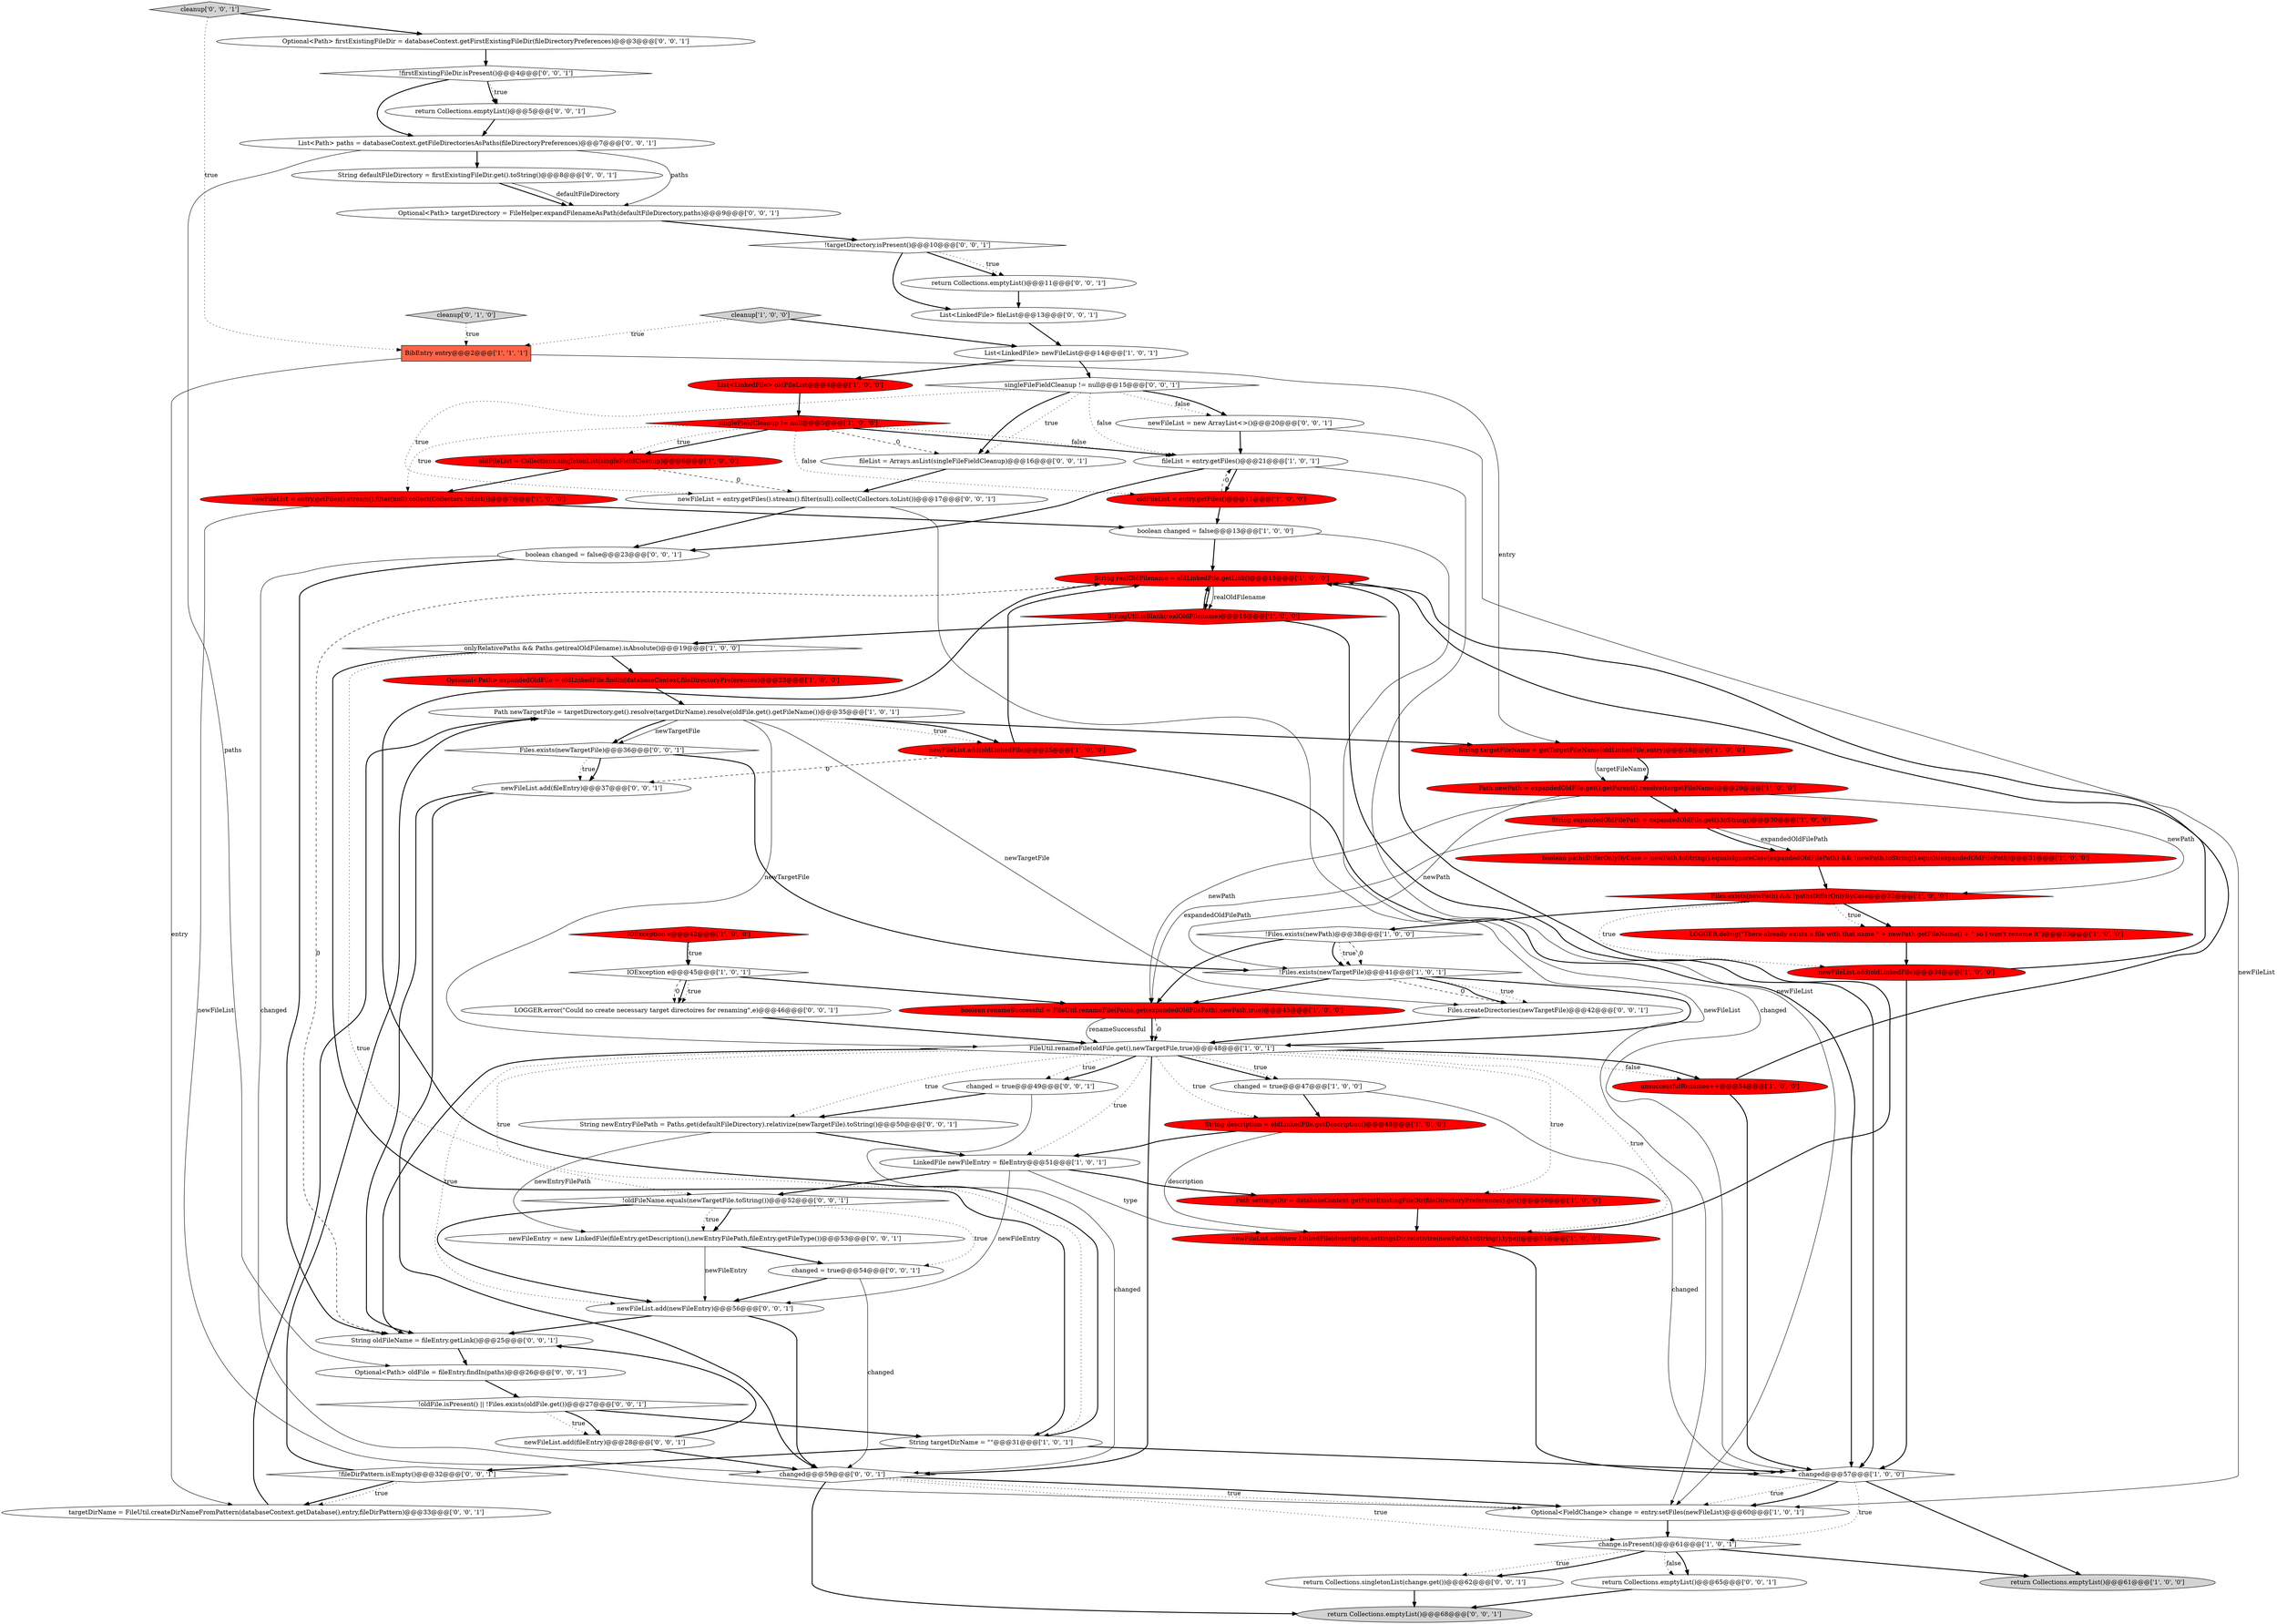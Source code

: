 digraph {
3 [style = filled, label = "newFileList = entry.getFiles().stream().filter(null).collect(Collectors.toList())@@@7@@@['1', '0', '0']", fillcolor = red, shape = ellipse image = "AAA1AAABBB1BBB"];
75 [style = filled, label = "newFileList.add(fileEntry)@@@28@@@['0', '0', '1']", fillcolor = white, shape = ellipse image = "AAA0AAABBB3BBB"];
1 [style = filled, label = "!Files.exists(newPath)@@@38@@@['1', '0', '0']", fillcolor = white, shape = diamond image = "AAA0AAABBB1BBB"];
5 [style = filled, label = "newFileList.add(oldLinkedFile)@@@34@@@['1', '0', '0']", fillcolor = red, shape = ellipse image = "AAA1AAABBB1BBB"];
39 [style = filled, label = "Path settingsDir = databaseContext.getFirstExistingFileDir(fileDirectoryPreferences).get()@@@50@@@['1', '0', '0']", fillcolor = red, shape = ellipse image = "AAA1AAABBB1BBB"];
48 [style = filled, label = "return Collections.singletonList(change.get())@@@62@@@['0', '0', '1']", fillcolor = white, shape = ellipse image = "AAA0AAABBB3BBB"];
21 [style = filled, label = "BibEntry entry@@@2@@@['1', '1', '1']", fillcolor = tomato, shape = box image = "AAA0AAABBB1BBB"];
63 [style = filled, label = "newFileList = entry.getFiles().stream().filter(null).collect(Collectors.toList())@@@17@@@['0', '0', '1']", fillcolor = white, shape = ellipse image = "AAA0AAABBB3BBB"];
65 [style = filled, label = "String defaultFileDirectory = firstExistingFileDir.get().toString()@@@8@@@['0', '0', '1']", fillcolor = white, shape = ellipse image = "AAA0AAABBB3BBB"];
8 [style = filled, label = "fileList = entry.getFiles()@@@21@@@['1', '0', '1']", fillcolor = white, shape = ellipse image = "AAA0AAABBB1BBB"];
31 [style = filled, label = "StringUtil.isBlank(realOldFilename)@@@16@@@['1', '0', '0']", fillcolor = red, shape = diamond image = "AAA1AAABBB1BBB"];
61 [style = filled, label = "changed = true@@@54@@@['0', '0', '1']", fillcolor = white, shape = ellipse image = "AAA0AAABBB3BBB"];
42 [style = filled, label = "Optional<Path> targetDirectory = FileHelper.expandFilenameAsPath(defaultFileDirectory,paths)@@@9@@@['0', '0', '1']", fillcolor = white, shape = ellipse image = "AAA0AAABBB3BBB"];
73 [style = filled, label = "return Collections.emptyList()@@@5@@@['0', '0', '1']", fillcolor = white, shape = ellipse image = "AAA0AAABBB3BBB"];
17 [style = filled, label = "String targetFileName = getTargetFileName(oldLinkedFile,entry)@@@28@@@['1', '0', '0']", fillcolor = red, shape = ellipse image = "AAA1AAABBB1BBB"];
68 [style = filled, label = "!oldFile.isPresent() || !Files.exists(oldFile.get())@@@27@@@['0', '0', '1']", fillcolor = white, shape = diamond image = "AAA0AAABBB3BBB"];
18 [style = filled, label = "Optional<FieldChange> change = entry.setFiles(newFileList)@@@60@@@['1', '0', '1']", fillcolor = white, shape = ellipse image = "AAA0AAABBB1BBB"];
74 [style = filled, label = "List<LinkedFile> fileList@@@13@@@['0', '0', '1']", fillcolor = white, shape = ellipse image = "AAA0AAABBB3BBB"];
70 [style = filled, label = "newFileEntry = new LinkedFile(fileEntry.getDescription(),newEntryFilePath,fileEntry.getFileType())@@@53@@@['0', '0', '1']", fillcolor = white, shape = ellipse image = "AAA0AAABBB3BBB"];
44 [style = filled, label = "changed@@@59@@@['0', '0', '1']", fillcolor = white, shape = diamond image = "AAA0AAABBB3BBB"];
7 [style = filled, label = "Path newPath = expandedOldFile.get().getParent().resolve(targetFileName)@@@29@@@['1', '0', '0']", fillcolor = red, shape = ellipse image = "AAA1AAABBB1BBB"];
46 [style = filled, label = "Files.exists(newTargetFile)@@@36@@@['0', '0', '1']", fillcolor = white, shape = diamond image = "AAA0AAABBB3BBB"];
66 [style = filled, label = "String newEntryFilePath = Paths.get(defaultFileDirectory).relativize(newTargetFile).toString()@@@50@@@['0', '0', '1']", fillcolor = white, shape = ellipse image = "AAA0AAABBB3BBB"];
22 [style = filled, label = "oldFileList = Collections.singletonList(singleFieldCleanup)@@@6@@@['1', '0', '0']", fillcolor = red, shape = ellipse image = "AAA1AAABBB1BBB"];
4 [style = filled, label = "IOException e@@@45@@@['1', '0', '1']", fillcolor = white, shape = diamond image = "AAA0AAABBB1BBB"];
20 [style = filled, label = "Files.exists(newPath) && !pathsDifferOnlyByCase@@@32@@@['1', '0', '0']", fillcolor = red, shape = diamond image = "AAA1AAABBB1BBB"];
15 [style = filled, label = "LOGGER.debug(\"There already exists a file with that name \" + newPath.getFileName() + \" so I won't rename it\")@@@33@@@['1', '0', '0']", fillcolor = red, shape = ellipse image = "AAA1AAABBB1BBB"];
10 [style = filled, label = "singleFieldCleanup != null@@@5@@@['1', '0', '0']", fillcolor = red, shape = diamond image = "AAA1AAABBB1BBB"];
30 [style = filled, label = "changed@@@57@@@['1', '0', '0']", fillcolor = white, shape = diamond image = "AAA0AAABBB1BBB"];
0 [style = filled, label = "List<LinkedFile> newFileList@@@14@@@['1', '0', '1']", fillcolor = white, shape = ellipse image = "AAA0AAABBB1BBB"];
37 [style = filled, label = "String expandedOldFilePath = expandedOldFile.get().toString()@@@30@@@['1', '0', '0']", fillcolor = red, shape = ellipse image = "AAA1AAABBB1BBB"];
57 [style = filled, label = "cleanup['0', '0', '1']", fillcolor = lightgray, shape = diamond image = "AAA0AAABBB3BBB"];
58 [style = filled, label = "newFileList = new ArrayList<>()@@@20@@@['0', '0', '1']", fillcolor = white, shape = ellipse image = "AAA0AAABBB3BBB"];
67 [style = filled, label = "!firstExistingFileDir.isPresent()@@@4@@@['0', '0', '1']", fillcolor = white, shape = diamond image = "AAA0AAABBB3BBB"];
25 [style = filled, label = "changed = true@@@47@@@['1', '0', '0']", fillcolor = white, shape = ellipse image = "AAA0AAABBB1BBB"];
47 [style = filled, label = "LOGGER.error(\"Could no create necessary target directoires for renaming\",e)@@@46@@@['0', '0', '1']", fillcolor = white, shape = ellipse image = "AAA0AAABBB3BBB"];
71 [style = filled, label = "return Collections.emptyList()@@@68@@@['0', '0', '1']", fillcolor = lightgray, shape = ellipse image = "AAA0AAABBB3BBB"];
16 [style = filled, label = "Path newTargetFile = targetDirectory.get().resolve(targetDirName).resolve(oldFile.get().getFileName())@@@35@@@['1', '0', '1']", fillcolor = white, shape = ellipse image = "AAA0AAABBB1BBB"];
72 [style = filled, label = "singleFileFieldCleanup != null@@@15@@@['0', '0', '1']", fillcolor = white, shape = diamond image = "AAA0AAABBB3BBB"];
55 [style = filled, label = "changed = true@@@49@@@['0', '0', '1']", fillcolor = white, shape = ellipse image = "AAA0AAABBB3BBB"];
32 [style = filled, label = "onlyRelativePaths && Paths.get(realOldFilename).isAbsolute()@@@19@@@['1', '0', '0']", fillcolor = white, shape = diamond image = "AAA0AAABBB1BBB"];
49 [style = filled, label = "String oldFileName = fileEntry.getLink()@@@25@@@['0', '0', '1']", fillcolor = white, shape = ellipse image = "AAA0AAABBB3BBB"];
26 [style = filled, label = "unsuccessfulRenames++@@@54@@@['1', '0', '0']", fillcolor = red, shape = ellipse image = "AAA1AAABBB1BBB"];
40 [style = filled, label = "cleanup['0', '1', '0']", fillcolor = lightgray, shape = diamond image = "AAA0AAABBB2BBB"];
38 [style = filled, label = "boolean changed = false@@@13@@@['1', '0', '0']", fillcolor = white, shape = ellipse image = "AAA0AAABBB1BBB"];
36 [style = filled, label = "boolean pathsDifferOnlyByCase = newPath.toString().equalsIgnoreCase(expandedOldFilePath) && !newPath.toString().equals(expandedOldFilePath)@@@31@@@['1', '0', '0']", fillcolor = red, shape = ellipse image = "AAA1AAABBB1BBB"];
51 [style = filled, label = "newFileList.add(newFileEntry)@@@56@@@['0', '0', '1']", fillcolor = white, shape = ellipse image = "AAA0AAABBB3BBB"];
34 [style = filled, label = "Optional<Path> expandedOldFile = oldLinkedFile.findIn(databaseContext,fileDirectoryPreferences)@@@23@@@['1', '0', '0']", fillcolor = red, shape = ellipse image = "AAA1AAABBB1BBB"];
60 [style = filled, label = "targetDirName = FileUtil.createDirNameFromPattern(databaseContext.getDatabase(),entry,fileDirPattern)@@@33@@@['0', '0', '1']", fillcolor = white, shape = ellipse image = "AAA0AAABBB3BBB"];
12 [style = filled, label = "String realOldFilename = oldLinkedFile.getLink()@@@15@@@['1', '0', '0']", fillcolor = red, shape = ellipse image = "AAA1AAABBB1BBB"];
29 [style = filled, label = "IOException e@@@42@@@['1', '0', '0']", fillcolor = red, shape = diamond image = "AAA1AAABBB1BBB"];
69 [style = filled, label = "!fileDirPattern.isEmpty()@@@32@@@['0', '0', '1']", fillcolor = white, shape = diamond image = "AAA0AAABBB3BBB"];
13 [style = filled, label = "String targetDirName = \"\"@@@31@@@['1', '0', '1']", fillcolor = white, shape = ellipse image = "AAA0AAABBB1BBB"];
54 [style = filled, label = "return Collections.emptyList()@@@11@@@['0', '0', '1']", fillcolor = white, shape = ellipse image = "AAA0AAABBB3BBB"];
23 [style = filled, label = "!Files.exists(newTargetFile)@@@41@@@['1', '0', '1']", fillcolor = white, shape = diamond image = "AAA0AAABBB1BBB"];
14 [style = filled, label = "FileUtil.renameFile(oldFile.get(),newTargetFile,true)@@@48@@@['1', '0', '1']", fillcolor = white, shape = diamond image = "AAA0AAABBB1BBB"];
2 [style = filled, label = "LinkedFile newFileEntry = fileEntry@@@51@@@['1', '0', '1']", fillcolor = white, shape = ellipse image = "AAA0AAABBB1BBB"];
27 [style = filled, label = "return Collections.emptyList()@@@61@@@['1', '0', '0']", fillcolor = lightgray, shape = ellipse image = "AAA0AAABBB1BBB"];
28 [style = filled, label = "List<LinkedFile> oldFileList@@@4@@@['1', '0', '0']", fillcolor = red, shape = ellipse image = "AAA1AAABBB1BBB"];
19 [style = filled, label = "boolean renameSuccessful = FileUtil.renameFile(Paths.get(expandedOldFilePath),newPath,true)@@@45@@@['1', '0', '0']", fillcolor = red, shape = ellipse image = "AAA1AAABBB1BBB"];
35 [style = filled, label = "oldFileList = entry.getFiles()@@@11@@@['1', '0', '0']", fillcolor = red, shape = ellipse image = "AAA1AAABBB1BBB"];
41 [style = filled, label = "Optional<Path> firstExistingFileDir = databaseContext.getFirstExistingFileDir(fileDirectoryPreferences)@@@3@@@['0', '0', '1']", fillcolor = white, shape = ellipse image = "AAA0AAABBB3BBB"];
56 [style = filled, label = "return Collections.emptyList()@@@65@@@['0', '0', '1']", fillcolor = white, shape = ellipse image = "AAA0AAABBB3BBB"];
6 [style = filled, label = "cleanup['1', '0', '0']", fillcolor = lightgray, shape = diamond image = "AAA0AAABBB1BBB"];
24 [style = filled, label = "String description = oldLinkedFile.getDescription()@@@48@@@['1', '0', '0']", fillcolor = red, shape = ellipse image = "AAA1AAABBB1BBB"];
59 [style = filled, label = "Files.createDirectories(newTargetFile)@@@42@@@['0', '0', '1']", fillcolor = white, shape = ellipse image = "AAA0AAABBB3BBB"];
33 [style = filled, label = "change.isPresent()@@@61@@@['1', '0', '1']", fillcolor = white, shape = diamond image = "AAA0AAABBB1BBB"];
43 [style = filled, label = "fileList = Arrays.asList(singleFileFieldCleanup)@@@16@@@['0', '0', '1']", fillcolor = white, shape = ellipse image = "AAA0AAABBB3BBB"];
9 [style = filled, label = "newFileList.add(oldLinkedFile)@@@25@@@['1', '0', '0']", fillcolor = red, shape = ellipse image = "AAA1AAABBB1BBB"];
50 [style = filled, label = "Optional<Path> oldFile = fileEntry.findIn(paths)@@@26@@@['0', '0', '1']", fillcolor = white, shape = ellipse image = "AAA0AAABBB3BBB"];
45 [style = filled, label = "!oldFileName.equals(newTargetFile.toString())@@@52@@@['0', '0', '1']", fillcolor = white, shape = diamond image = "AAA0AAABBB3BBB"];
52 [style = filled, label = "!targetDirectory.isPresent()@@@10@@@['0', '0', '1']", fillcolor = white, shape = diamond image = "AAA0AAABBB3BBB"];
53 [style = filled, label = "boolean changed = false@@@23@@@['0', '0', '1']", fillcolor = white, shape = ellipse image = "AAA0AAABBB3BBB"];
64 [style = filled, label = "List<Path> paths = databaseContext.getFileDirectoriesAsPaths(fileDirectoryPreferences)@@@7@@@['0', '0', '1']", fillcolor = white, shape = ellipse image = "AAA0AAABBB3BBB"];
11 [style = filled, label = "newFileList.add(new LinkedFile(description,settingsDir.relativize(newPath).toString(),type))@@@51@@@['1', '0', '0']", fillcolor = red, shape = ellipse image = "AAA1AAABBB1BBB"];
62 [style = filled, label = "newFileList.add(fileEntry)@@@37@@@['0', '0', '1']", fillcolor = white, shape = ellipse image = "AAA0AAABBB3BBB"];
44->71 [style = bold, label=""];
8->18 [style = solid, label="newFileList"];
16->9 [style = dotted, label="true"];
14->25 [style = bold, label=""];
65->42 [style = bold, label=""];
69->60 [style = bold, label=""];
46->62 [style = dotted, label="true"];
23->59 [style = dotted, label="true"];
44->33 [style = dotted, label="true"];
14->45 [style = dotted, label="true"];
33->48 [style = dotted, label="true"];
38->12 [style = bold, label=""];
10->3 [style = dotted, label="true"];
32->34 [style = bold, label=""];
3->38 [style = bold, label=""];
57->41 [style = bold, label=""];
30->18 [style = bold, label=""];
36->20 [style = bold, label=""];
14->51 [style = dotted, label="true"];
16->46 [style = solid, label="newTargetFile"];
61->44 [style = solid, label="changed"];
1->23 [style = bold, label=""];
19->14 [style = solid, label="renameSuccessful"];
38->30 [style = solid, label="changed"];
26->12 [style = bold, label=""];
69->16 [style = bold, label=""];
10->8 [style = bold, label=""];
41->67 [style = bold, label=""];
14->39 [style = dotted, label="true"];
31->30 [style = bold, label=""];
33->48 [style = bold, label=""];
62->49 [style = bold, label=""];
52->74 [style = bold, label=""];
50->68 [style = bold, label=""];
33->56 [style = bold, label=""];
14->11 [style = dotted, label="true"];
1->23 [style = dotted, label="true"];
37->19 [style = solid, label="expandedOldFilePath"];
64->50 [style = solid, label="paths"];
35->38 [style = bold, label=""];
5->30 [style = bold, label=""];
44->18 [style = bold, label=""];
32->13 [style = dotted, label="true"];
20->15 [style = bold, label=""];
72->8 [style = dotted, label="false"];
13->69 [style = bold, label=""];
8->53 [style = bold, label=""];
16->9 [style = bold, label=""];
55->44 [style = solid, label="changed"];
20->15 [style = dotted, label="true"];
37->36 [style = solid, label="expandedOldFilePath"];
45->70 [style = bold, label=""];
30->33 [style = dotted, label="true"];
14->2 [style = dotted, label="true"];
68->75 [style = dotted, label="true"];
67->64 [style = bold, label=""];
37->36 [style = bold, label=""];
60->16 [style = bold, label=""];
14->24 [style = dotted, label="true"];
64->42 [style = solid, label="paths"];
56->71 [style = bold, label=""];
30->27 [style = bold, label=""];
4->19 [style = bold, label=""];
7->37 [style = bold, label=""];
51->44 [style = bold, label=""];
11->12 [style = bold, label=""];
16->17 [style = bold, label=""];
72->43 [style = dotted, label="true"];
67->73 [style = bold, label=""];
75->44 [style = bold, label=""];
23->59 [style = dashed, label="0"];
33->27 [style = bold, label=""];
72->43 [style = bold, label=""];
23->14 [style = bold, label=""];
2->39 [style = bold, label=""];
20->5 [style = dotted, label="true"];
24->11 [style = solid, label="description"];
25->24 [style = bold, label=""];
35->8 [style = dashed, label="0"];
53->44 [style = solid, label="changed"];
13->12 [style = bold, label=""];
66->2 [style = bold, label=""];
54->74 [style = bold, label=""];
45->70 [style = dotted, label="true"];
14->25 [style = dotted, label="true"];
44->18 [style = dotted, label="true"];
69->60 [style = dotted, label="true"];
14->66 [style = dotted, label="true"];
73->64 [style = bold, label=""];
10->43 [style = dashed, label="0"];
66->70 [style = solid, label="newEntryFilePath"];
63->53 [style = bold, label=""];
3->18 [style = solid, label="newFileList"];
1->19 [style = bold, label=""];
4->47 [style = bold, label=""];
23->59 [style = bold, label=""];
11->30 [style = bold, label=""];
12->31 [style = bold, label=""];
55->66 [style = bold, label=""];
52->54 [style = bold, label=""];
70->61 [style = bold, label=""];
7->23 [style = solid, label="newPath"];
29->4 [style = dotted, label="true"];
57->21 [style = dotted, label="true"];
63->18 [style = solid, label="newFileList"];
45->51 [style = bold, label=""];
58->8 [style = bold, label=""];
31->32 [style = bold, label=""];
42->52 [style = bold, label=""];
4->47 [style = dotted, label="true"];
18->33 [style = bold, label=""];
20->1 [style = bold, label=""];
62->44 [style = bold, label=""];
70->51 [style = solid, label="newFileEntry"];
25->30 [style = solid, label="changed"];
8->35 [style = bold, label=""];
31->12 [style = bold, label=""];
65->42 [style = solid, label="defaultFileDirectory"];
16->14 [style = solid, label="newTargetFile"];
2->11 [style = solid, label="type"];
49->50 [style = bold, label=""];
67->73 [style = dotted, label="true"];
21->60 [style = solid, label="entry"];
19->14 [style = bold, label=""];
30->18 [style = dotted, label="true"];
34->16 [style = bold, label=""];
23->19 [style = bold, label=""];
64->65 [style = bold, label=""];
9->62 [style = dashed, label="0"];
12->31 [style = solid, label="realOldFilename"];
2->45 [style = bold, label=""];
43->63 [style = bold, label=""];
75->49 [style = bold, label=""];
9->12 [style = bold, label=""];
19->14 [style = dashed, label="0"];
6->21 [style = dotted, label="true"];
52->54 [style = dotted, label="true"];
0->72 [style = bold, label=""];
10->35 [style = dotted, label="false"];
46->23 [style = bold, label=""];
1->23 [style = dashed, label="0"];
59->14 [style = bold, label=""];
7->19 [style = solid, label="newPath"];
16->46 [style = bold, label=""];
10->22 [style = bold, label=""];
2->51 [style = solid, label="newFileEntry"];
61->51 [style = bold, label=""];
29->4 [style = bold, label=""];
28->10 [style = bold, label=""];
24->2 [style = bold, label=""];
14->49 [style = bold, label=""];
72->58 [style = dotted, label="false"];
21->17 [style = solid, label="entry"];
74->0 [style = bold, label=""];
14->26 [style = dotted, label="false"];
40->21 [style = dotted, label="true"];
17->7 [style = solid, label="targetFileName"];
4->47 [style = dashed, label="0"];
48->71 [style = bold, label=""];
9->30 [style = bold, label=""];
6->0 [style = bold, label=""];
72->63 [style = dotted, label="true"];
13->30 [style = bold, label=""];
51->49 [style = bold, label=""];
45->61 [style = dotted, label="true"];
22->63 [style = dashed, label="0"];
7->20 [style = solid, label="newPath"];
39->11 [style = bold, label=""];
14->44 [style = bold, label=""];
15->5 [style = bold, label=""];
26->30 [style = bold, label=""];
16->59 [style = solid, label="newTargetFile"];
17->7 [style = bold, label=""];
22->3 [style = bold, label=""];
14->26 [style = bold, label=""];
53->49 [style = bold, label=""];
5->12 [style = bold, label=""];
72->58 [style = bold, label=""];
10->8 [style = dotted, label="false"];
58->18 [style = solid, label="newFileList"];
14->55 [style = dotted, label="true"];
68->75 [style = bold, label=""];
10->22 [style = dotted, label="true"];
33->56 [style = dotted, label="false"];
14->55 [style = bold, label=""];
68->13 [style = bold, label=""];
32->13 [style = bold, label=""];
46->62 [style = bold, label=""];
47->14 [style = bold, label=""];
12->49 [style = dashed, label="0"];
0->28 [style = bold, label=""];
}
